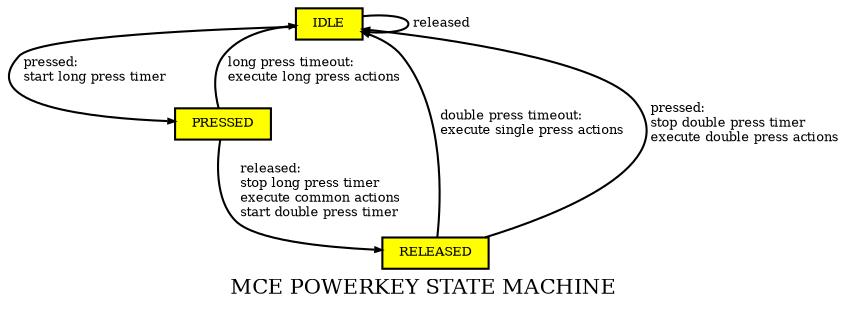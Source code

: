 /* -*- mode: c -*- */

/* Extra documentation for state transitions made while
 * handling power key presses.
 *
 * To create PNG image, execute:
 *   dot -Tpng powerkey.dot -o powerkey.png
 */

digraph display_state_machine {
  fontsize=10;
  label = "MCE POWERKEY STATE MACHINE";
  nodesep=0.3;
  ranksep=0.2;
  node[fontsize=6];
  edge[fontsize=6];
  edge[arrowsize=0.3];
  node[style=filled,fillcolor=skyblue,shape=box];
  node[width=0.00001];
  node[height=0.00001];

  node[fillcolor=yellow];

  IDLE;
  PRESSED;
  RELEASED;

  node[shape=oval,fillcolor=pink];

  IDLE     -> IDLE     [label=" released"];
  IDLE     -> PRESSED  [label=" pressed:\l start long press timer\l"];

  PRESSED  -> IDLE     [label=" long press timeout:\l execute long press actions\l"];

  PRESSED  -> RELEASED [label=" released:\l stop long press timer\l execute common actions\l start double press timer\l"];

  RELEASED -> IDLE     [label=" double press timeout:\l execute single press actions\l"];
  RELEASED -> IDLE     [label=" pressed:\l stop double press timer\l execute double press actions\l"];
}
